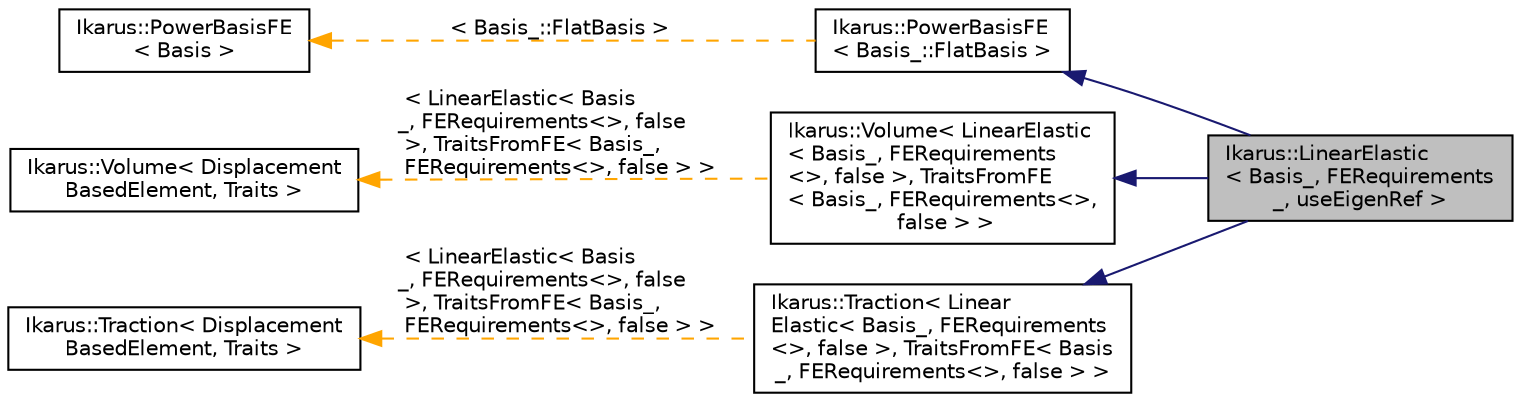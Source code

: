 digraph "Ikarus::LinearElastic&lt; Basis_, FERequirements_, useEigenRef &gt;"
{
 // LATEX_PDF_SIZE
  edge [fontname="Helvetica",fontsize="10",labelfontname="Helvetica",labelfontsize="10"];
  node [fontname="Helvetica",fontsize="10",shape=record];
  rankdir="LR";
  Node1 [label="Ikarus::LinearElastic\l\< Basis_, FERequirements\l_, useEigenRef \>",height=0.2,width=0.4,color="black", fillcolor="grey75", style="filled", fontcolor="black",tooltip="LinearElastic class represents a linear elastic finite element."];
  Node2 -> Node1 [dir="back",color="midnightblue",fontsize="10",style="solid",fontname="Helvetica"];
  Node2 [label="Ikarus::PowerBasisFE\l\< Basis_::FlatBasis \>",height=0.2,width=0.4,color="black", fillcolor="white", style="filled",URL="$a01213.html",tooltip=" "];
  Node3 -> Node2 [dir="back",color="orange",fontsize="10",style="dashed",label=" \< Basis_::FlatBasis \>" ,fontname="Helvetica"];
  Node3 [label="Ikarus::PowerBasisFE\l\< Basis \>",height=0.2,width=0.4,color="black", fillcolor="white", style="filled",URL="$a01213.html",tooltip="PowerBasisFE class for working with a power basis in FlatInterLeaved elements."];
  Node4 -> Node1 [dir="back",color="midnightblue",fontsize="10",style="solid",fontname="Helvetica"];
  Node4 [label="Ikarus::Volume\< LinearElastic\l\< Basis_, FERequirements\l\<\>, false \>, TraitsFromFE\l\< Basis_, FERequirements\<\>,\l false \> \>",height=0.2,width=0.4,color="black", fillcolor="white", style="filled",URL="$a01297.html",tooltip=" "];
  Node5 -> Node4 [dir="back",color="orange",fontsize="10",style="dashed",label=" \< LinearElastic\< Basis\l_, FERequirements\<\>, false\l \>, TraitsFromFE\< Basis_,\l FERequirements\<\>, false \> \>" ,fontname="Helvetica"];
  Node5 [label="Ikarus::Volume\< Displacement\lBasedElement, Traits \>",height=0.2,width=0.4,color="black", fillcolor="white", style="filled",URL="$a01297.html",tooltip="Volume class represents distributed volume load that can be applied."];
  Node6 -> Node1 [dir="back",color="midnightblue",fontsize="10",style="solid",fontname="Helvetica"];
  Node6 [label="Ikarus::Traction\< Linear\lElastic\< Basis_, FERequirements\l\<\>, false \>, TraitsFromFE\< Basis\l_, FERequirements\<\>, false \> \>",height=0.2,width=0.4,color="black", fillcolor="white", style="filled",URL="$a01293.html",tooltip=" "];
  Node7 -> Node6 [dir="back",color="orange",fontsize="10",style="dashed",label=" \< LinearElastic\< Basis\l_, FERequirements\<\>, false\l \>, TraitsFromFE\< Basis_,\l FERequirements\<\>, false \> \>" ,fontname="Helvetica"];
  Node7 [label="Ikarus::Traction\< Displacement\lBasedElement, Traits \>",height=0.2,width=0.4,color="black", fillcolor="white", style="filled",URL="$a01293.html",tooltip="Traction class represents distributed traction load that can be applied."];
}
